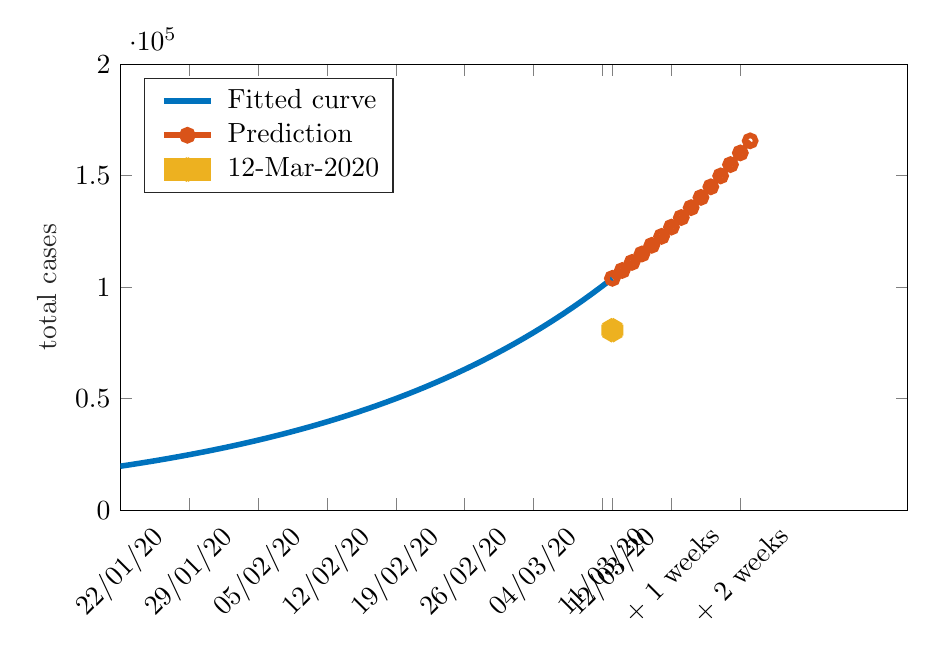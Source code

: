 % This file was created by matlab2tikz.
%
\definecolor{mycolor1}{rgb}{0.0,0.447,0.741}%
\definecolor{mycolor2}{rgb}{0.85,0.325,0.098}%
\definecolor{mycolor3}{rgb}{0.929,0.694,0.125}%
%
\begin{tikzpicture}

\begin{axis}[%
width=10cm,
height=5.665cm,
at={(0cm,0cm)},
scale only axis,
xmin=0,
xmax=80,
xtick={0,7,14,21,28,35,42,49,50,56,63},
xticklabels={{22/01/20},{29/01/20},{05/02/20},{12/02/20},{19/02/20},{26/02/20},{04/03/20},{11/03/20},{12/03/20},{+ 1 weeks},{+ 2 weeks}},
xticklabel style={rotate=45},
ymin=0,
ymax=200000,
ylabel style={font=\color{white!15!black}},
ylabel={total cases},
axis background/.style={fill=white},
legend style={at={(0.03,0.97)}, anchor=north west, legend cell align=left, align=left, draw=white!15!black}
]
\addplot [color=mycolor1, line width=2.0pt]
  table[row sep=crcr]{%
0	19716.926\\
1	20383.584\\
2	21072.783\\
3	21785.285\\
4	22521.878\\
5	23283.375\\
6	24070.621\\
7	24884.484\\
8	25725.865\\
9	26595.694\\
10	27494.933\\
11	28424.578\\
12	29385.654\\
13	30379.227\\
14	31406.393\\
15	32468.289\\
16	33566.09\\
17	34701.009\\
18	35874.301\\
19	37087.264\\
20	38341.239\\
21	39637.612\\
22	40977.818\\
23	42363.338\\
24	43795.705\\
25	45276.502\\
26	46807.367\\
27	48389.993\\
28	50026.13\\
29	51717.587\\
30	53466.235\\
31	55274.007\\
32	57142.902\\
33	59074.988\\
34	61072.4\\
35	63137.348\\
36	65272.114\\
37	67479.061\\
38	69760.627\\
39	72119.336\\
40	74557.797\\
41	77078.706\\
42	79684.85\\
43	82379.112\\
44	85164.471\\
45	88044.007\\
46	91020.904\\
47	94098.455\\
48	97280.062\\
49	100569.244\\
50	103969.638\\
};
\addlegendentry{Fitted curve}

\addplot [color=mycolor2, line width=2.0pt, mark=o, mark options={solid, mycolor2}]
  table[row sep=crcr]{%
50	103970\\
51	107485\\
52	111119\\
53	114876\\
54	118760\\
55	122776\\
56	126927\\
57	131219\\
58	135655\\
59	140242\\
60	144984\\
61	149886\\
62	154954\\
63	160193\\
64	165610\\
};
\addlegendentry{Prediction}

\addplot [color=mycolor3, line width=8.0pt, draw=none, mark=asterisk, mark options={solid, mycolor3}]
  table[row sep=crcr]{%
50	80703\\
};
\addlegendentry{12-Mar-2020}

\end{axis}
\end{tikzpicture}%